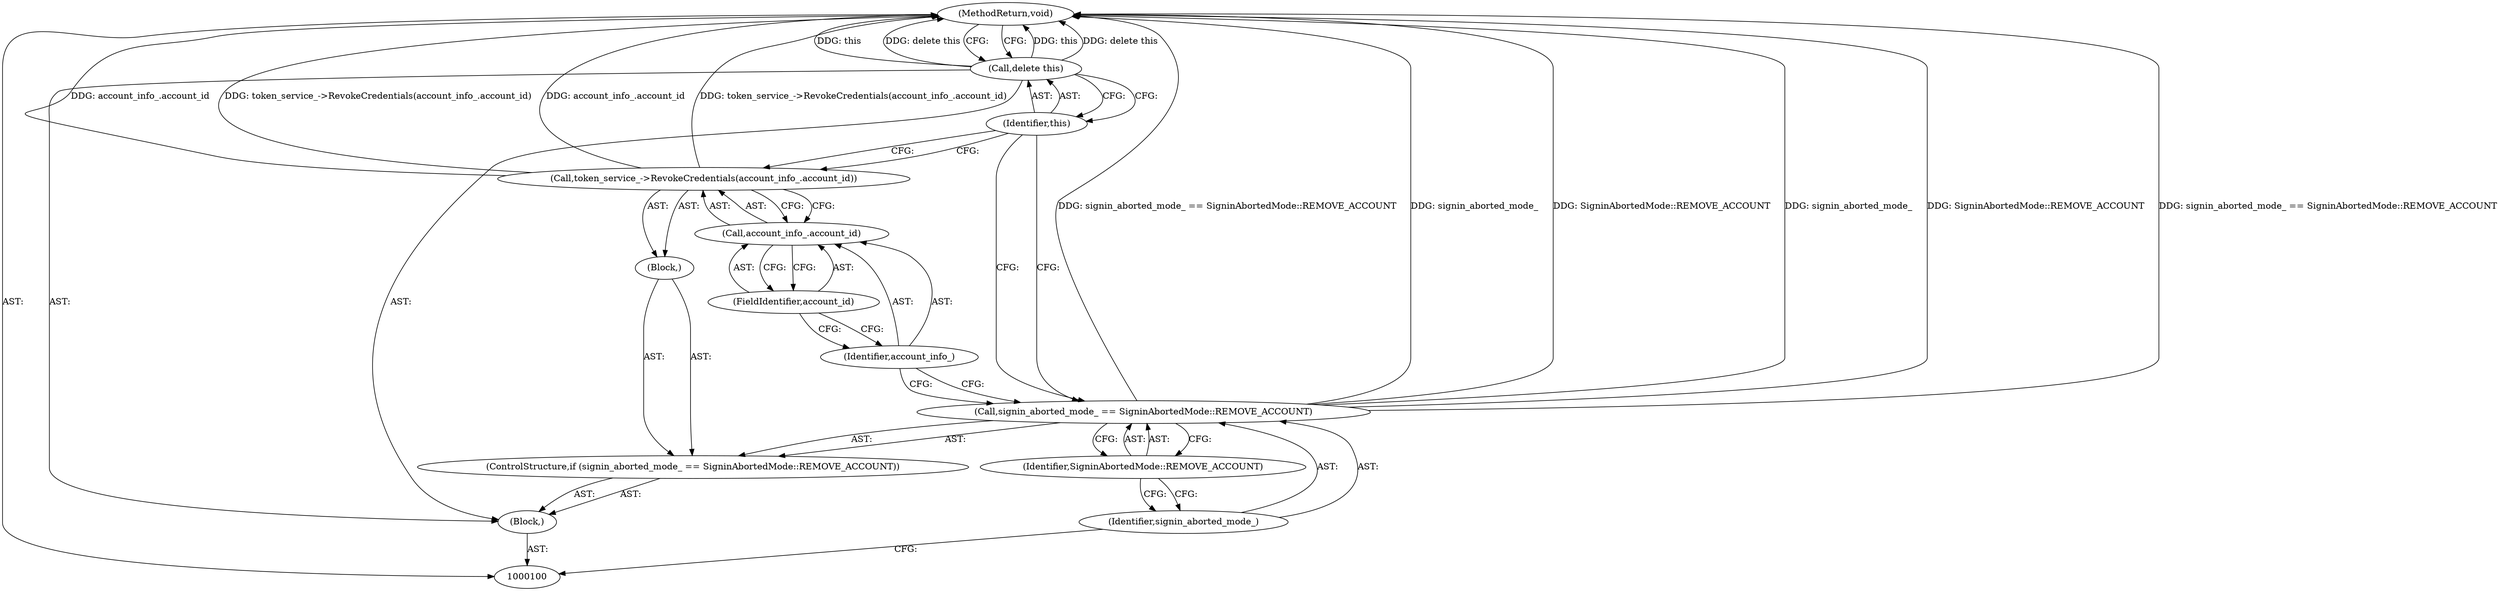 digraph "1_Chrome_282f53ffdc3b1902da86f6a0791af736837efbf8_7" {
"1000113" [label="(MethodReturn,void)"];
"1000101" [label="(Block,)"];
"1000102" [label="(ControlStructure,if (signin_aborted_mode_ == SigninAbortedMode::REMOVE_ACCOUNT))"];
"1000105" [label="(Identifier,SigninAbortedMode::REMOVE_ACCOUNT)"];
"1000106" [label="(Block,)"];
"1000103" [label="(Call,signin_aborted_mode_ == SigninAbortedMode::REMOVE_ACCOUNT)"];
"1000104" [label="(Identifier,signin_aborted_mode_)"];
"1000108" [label="(Call,account_info_.account_id)"];
"1000109" [label="(Identifier,account_info_)"];
"1000107" [label="(Call,token_service_->RevokeCredentials(account_info_.account_id))"];
"1000110" [label="(FieldIdentifier,account_id)"];
"1000112" [label="(Identifier,this)"];
"1000111" [label="(Call,delete this)"];
"1000113" -> "1000100"  [label="AST: "];
"1000113" -> "1000111"  [label="CFG: "];
"1000107" -> "1000113"  [label="DDG: account_info_.account_id"];
"1000107" -> "1000113"  [label="DDG: token_service_->RevokeCredentials(account_info_.account_id)"];
"1000103" -> "1000113"  [label="DDG: signin_aborted_mode_"];
"1000103" -> "1000113"  [label="DDG: SigninAbortedMode::REMOVE_ACCOUNT"];
"1000103" -> "1000113"  [label="DDG: signin_aborted_mode_ == SigninAbortedMode::REMOVE_ACCOUNT"];
"1000111" -> "1000113"  [label="DDG: this"];
"1000111" -> "1000113"  [label="DDG: delete this"];
"1000101" -> "1000100"  [label="AST: "];
"1000102" -> "1000101"  [label="AST: "];
"1000111" -> "1000101"  [label="AST: "];
"1000102" -> "1000101"  [label="AST: "];
"1000103" -> "1000102"  [label="AST: "];
"1000106" -> "1000102"  [label="AST: "];
"1000105" -> "1000103"  [label="AST: "];
"1000105" -> "1000104"  [label="CFG: "];
"1000103" -> "1000105"  [label="CFG: "];
"1000106" -> "1000102"  [label="AST: "];
"1000107" -> "1000106"  [label="AST: "];
"1000103" -> "1000102"  [label="AST: "];
"1000103" -> "1000105"  [label="CFG: "];
"1000104" -> "1000103"  [label="AST: "];
"1000105" -> "1000103"  [label="AST: "];
"1000109" -> "1000103"  [label="CFG: "];
"1000112" -> "1000103"  [label="CFG: "];
"1000103" -> "1000113"  [label="DDG: signin_aborted_mode_"];
"1000103" -> "1000113"  [label="DDG: SigninAbortedMode::REMOVE_ACCOUNT"];
"1000103" -> "1000113"  [label="DDG: signin_aborted_mode_ == SigninAbortedMode::REMOVE_ACCOUNT"];
"1000104" -> "1000103"  [label="AST: "];
"1000104" -> "1000100"  [label="CFG: "];
"1000105" -> "1000104"  [label="CFG: "];
"1000108" -> "1000107"  [label="AST: "];
"1000108" -> "1000110"  [label="CFG: "];
"1000109" -> "1000108"  [label="AST: "];
"1000110" -> "1000108"  [label="AST: "];
"1000107" -> "1000108"  [label="CFG: "];
"1000109" -> "1000108"  [label="AST: "];
"1000109" -> "1000103"  [label="CFG: "];
"1000110" -> "1000109"  [label="CFG: "];
"1000107" -> "1000106"  [label="AST: "];
"1000107" -> "1000108"  [label="CFG: "];
"1000108" -> "1000107"  [label="AST: "];
"1000112" -> "1000107"  [label="CFG: "];
"1000107" -> "1000113"  [label="DDG: account_info_.account_id"];
"1000107" -> "1000113"  [label="DDG: token_service_->RevokeCredentials(account_info_.account_id)"];
"1000110" -> "1000108"  [label="AST: "];
"1000110" -> "1000109"  [label="CFG: "];
"1000108" -> "1000110"  [label="CFG: "];
"1000112" -> "1000111"  [label="AST: "];
"1000112" -> "1000107"  [label="CFG: "];
"1000112" -> "1000103"  [label="CFG: "];
"1000111" -> "1000112"  [label="CFG: "];
"1000111" -> "1000101"  [label="AST: "];
"1000111" -> "1000112"  [label="CFG: "];
"1000112" -> "1000111"  [label="AST: "];
"1000113" -> "1000111"  [label="CFG: "];
"1000111" -> "1000113"  [label="DDG: this"];
"1000111" -> "1000113"  [label="DDG: delete this"];
}
